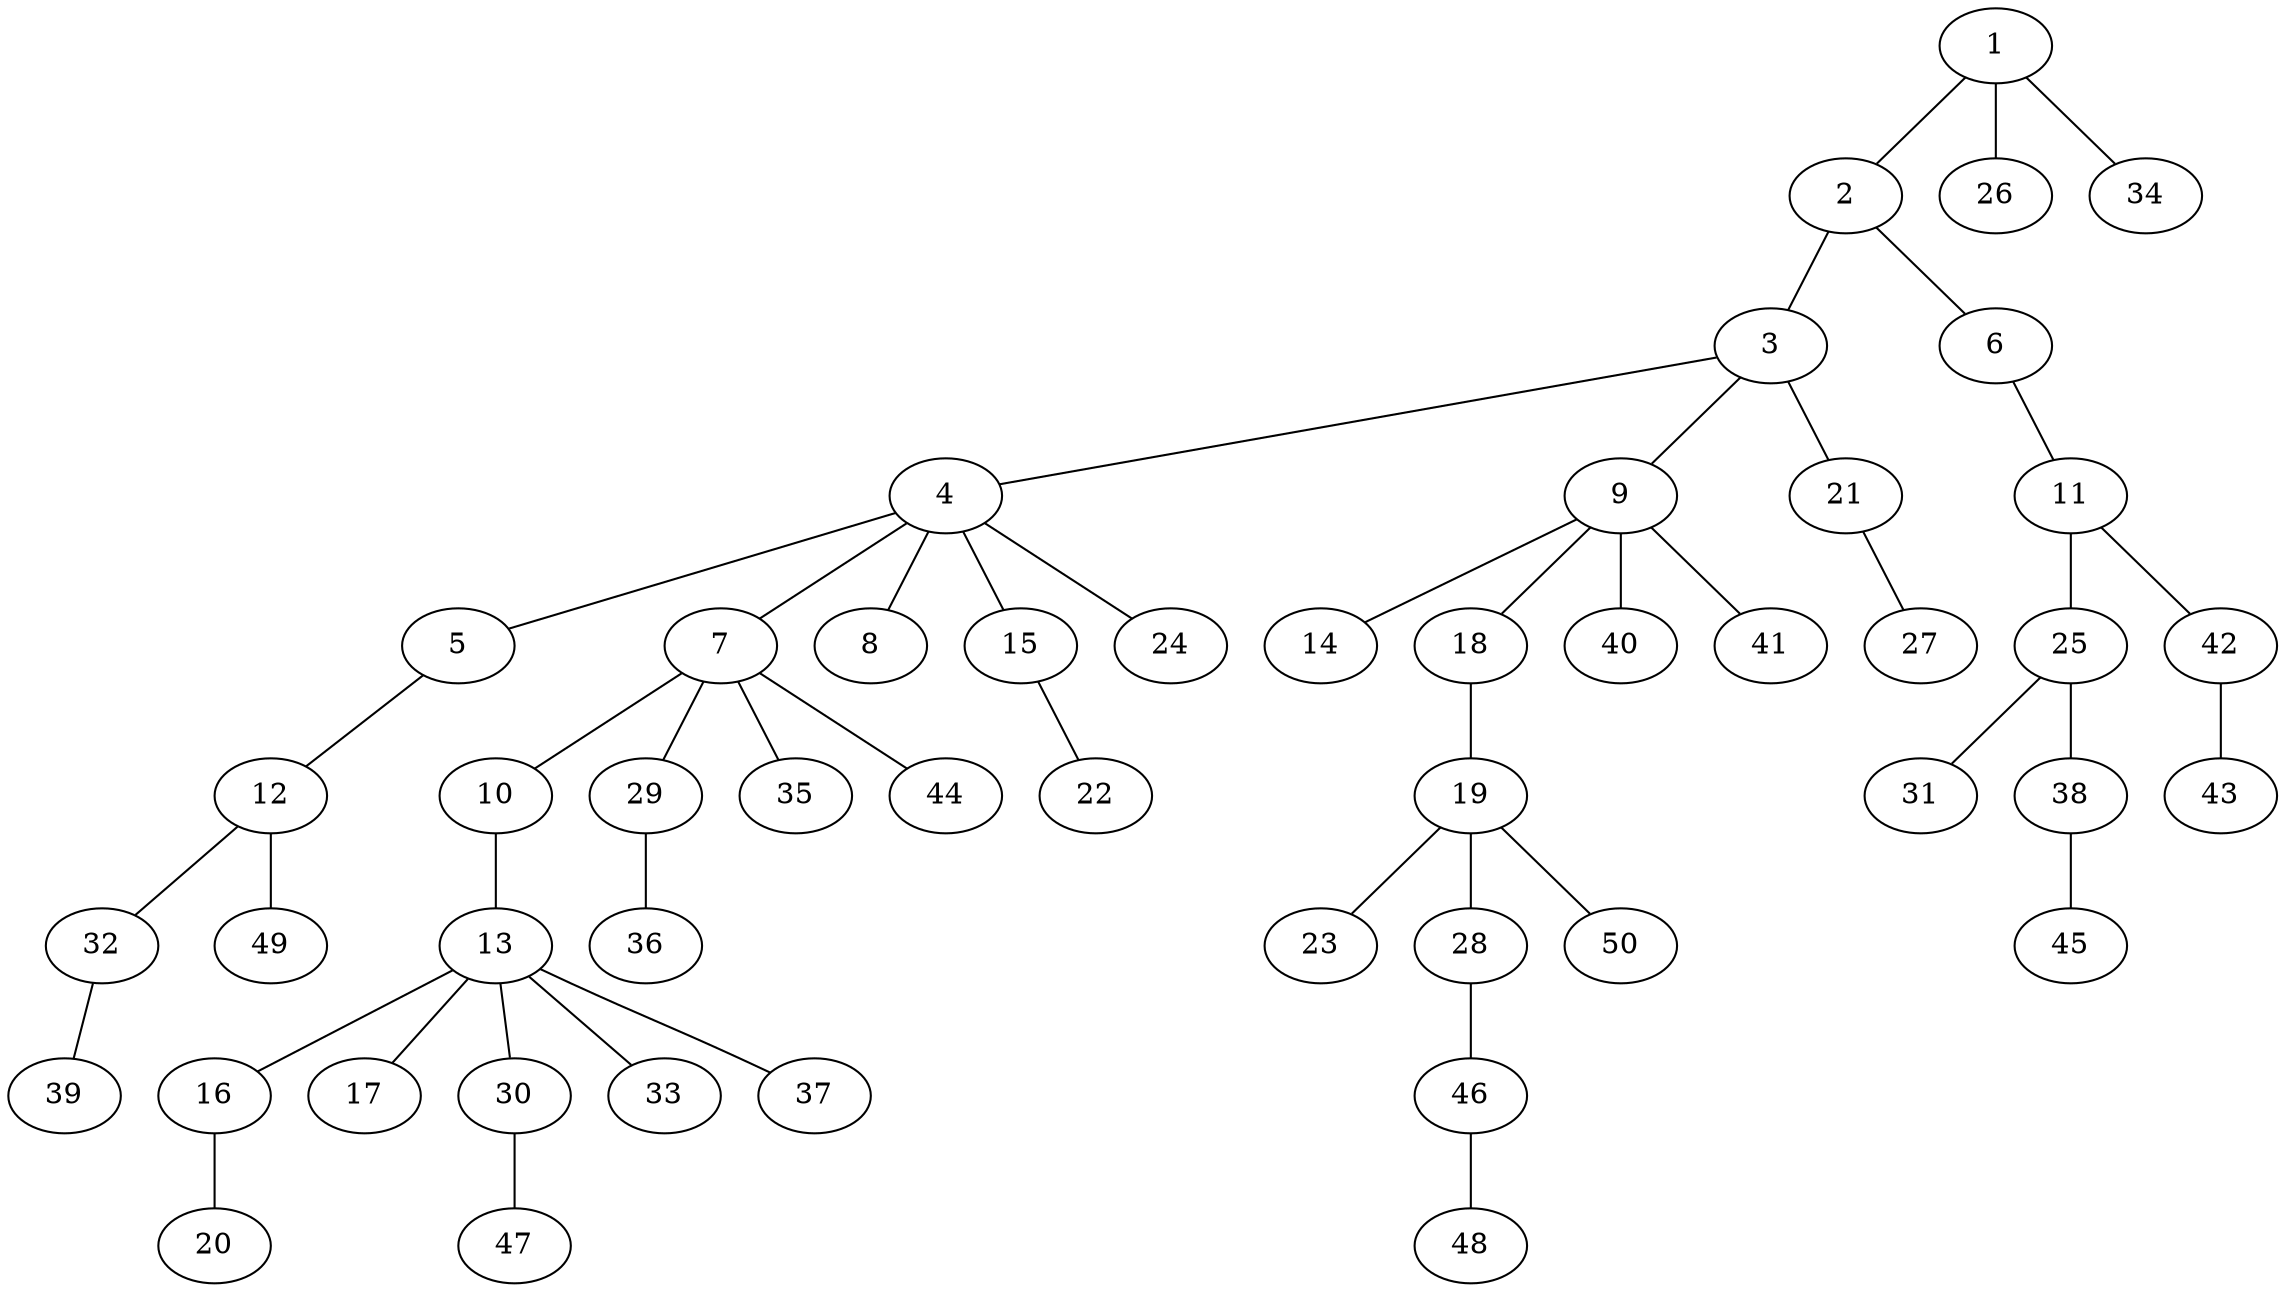 graph graphname {1--2
1--26
1--34
2--3
2--6
3--4
3--9
3--21
4--5
4--7
4--8
4--15
4--24
5--12
6--11
7--10
7--29
7--35
7--44
9--14
9--18
9--40
9--41
10--13
11--25
11--42
12--32
12--49
13--16
13--17
13--30
13--33
13--37
15--22
16--20
18--19
19--23
19--28
19--50
21--27
25--31
25--38
28--46
29--36
30--47
32--39
38--45
42--43
46--48
}